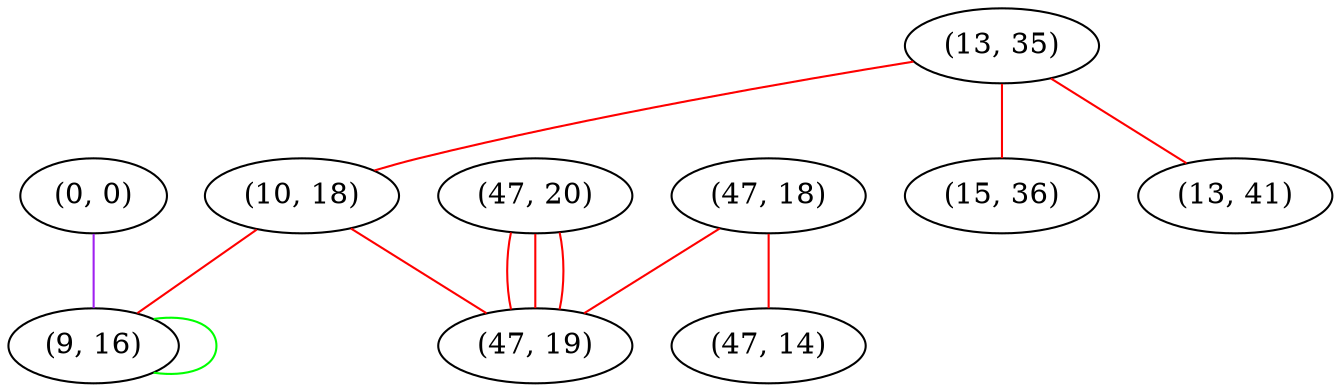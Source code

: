 graph "" {
"(0, 0)";
"(13, 35)";
"(47, 20)";
"(10, 18)";
"(9, 16)";
"(47, 18)";
"(47, 19)";
"(15, 36)";
"(13, 41)";
"(47, 14)";
"(0, 0)" -- "(9, 16)"  [color=purple, key=0, weight=4];
"(13, 35)" -- "(15, 36)"  [color=red, key=0, weight=1];
"(13, 35)" -- "(13, 41)"  [color=red, key=0, weight=1];
"(13, 35)" -- "(10, 18)"  [color=red, key=0, weight=1];
"(47, 20)" -- "(47, 19)"  [color=red, key=0, weight=1];
"(47, 20)" -- "(47, 19)"  [color=red, key=1, weight=1];
"(47, 20)" -- "(47, 19)"  [color=red, key=2, weight=1];
"(10, 18)" -- "(47, 19)"  [color=red, key=0, weight=1];
"(10, 18)" -- "(9, 16)"  [color=red, key=0, weight=1];
"(9, 16)" -- "(9, 16)"  [color=green, key=0, weight=2];
"(47, 18)" -- "(47, 19)"  [color=red, key=0, weight=1];
"(47, 18)" -- "(47, 14)"  [color=red, key=0, weight=1];
}
